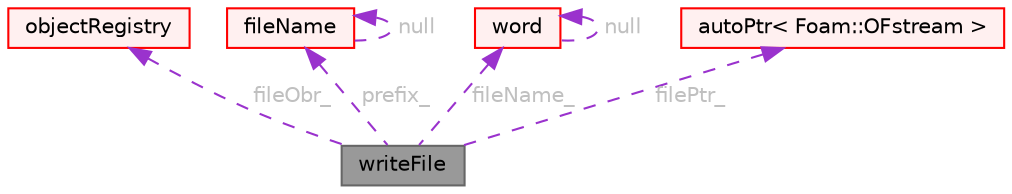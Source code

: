 digraph "writeFile"
{
 // LATEX_PDF_SIZE
  bgcolor="transparent";
  edge [fontname=Helvetica,fontsize=10,labelfontname=Helvetica,labelfontsize=10];
  node [fontname=Helvetica,fontsize=10,shape=box,height=0.2,width=0.4];
  Node1 [id="Node000001",label="writeFile",height=0.2,width=0.4,color="gray40", fillcolor="grey60", style="filled", fontcolor="black",tooltip="Base class for writing single files from the function objects."];
  Node2 -> Node1 [id="edge1_Node000001_Node000002",dir="back",color="darkorchid3",style="dashed",tooltip=" ",label=" fileObr_",fontcolor="grey" ];
  Node2 [id="Node000002",label="objectRegistry",height=0.2,width=0.4,color="red", fillcolor="#FFF0F0", style="filled",URL="$classFoam_1_1objectRegistry.html",tooltip="Registry of regIOobjects."];
  Node11 -> Node1 [id="edge2_Node000001_Node000011",dir="back",color="darkorchid3",style="dashed",tooltip=" ",label=" prefix_",fontcolor="grey" ];
  Node11 [id="Node000011",label="fileName",height=0.2,width=0.4,color="red", fillcolor="#FFF0F0", style="filled",URL="$classFoam_1_1fileName.html",tooltip="A class for handling file names."];
  Node11 -> Node11 [id="edge3_Node000011_Node000011",dir="back",color="darkorchid3",style="dashed",tooltip=" ",label=" null",fontcolor="grey" ];
  Node14 -> Node1 [id="edge4_Node000001_Node000014",dir="back",color="darkorchid3",style="dashed",tooltip=" ",label=" fileName_",fontcolor="grey" ];
  Node14 [id="Node000014",label="word",height=0.2,width=0.4,color="red", fillcolor="#FFF0F0", style="filled",URL="$classFoam_1_1word.html",tooltip="A class for handling words, derived from Foam::string."];
  Node14 -> Node14 [id="edge5_Node000014_Node000014",dir="back",color="darkorchid3",style="dashed",tooltip=" ",label=" null",fontcolor="grey" ];
  Node15 -> Node1 [id="edge6_Node000001_Node000015",dir="back",color="darkorchid3",style="dashed",tooltip=" ",label=" filePtr_",fontcolor="grey" ];
  Node15 [id="Node000015",label="autoPtr\< Foam::OFstream \>",height=0.2,width=0.4,color="red", fillcolor="#FFF0F0", style="filled",URL="$classFoam_1_1autoPtr.html",tooltip=" "];
}
